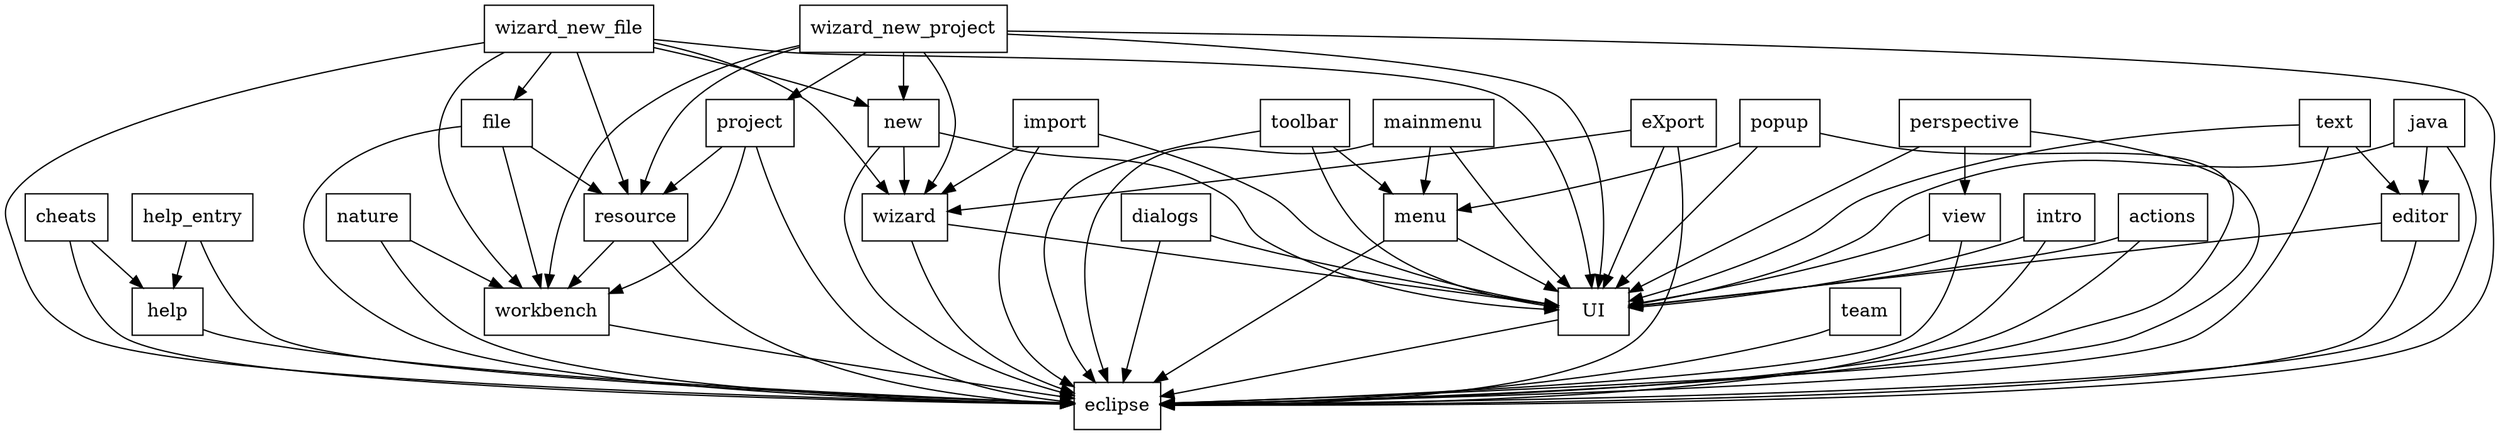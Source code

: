 digraph{
graph [rankdir=TB];
node [shape=box];
edge [arrowhead=normal];
0[label="toolbar",]
1[label="wizard",]
2[label="wizard_new_file",]
3[label="eclipse",]
4[label="cheats",]
5[label="help",]
6[label="wizard_new_project",]
7[label="nature",]
8[label="mainmenu",]
9[label="popup",]
10[label="file",]
11[label="import",]
12[label="perspective",]
13[label="workbench",]
14[label="dialogs",]
15[label="text",]
16[label="menu",]
17[label="UI",]
18[label="resource",]
19[label="team",]
20[label="intro",]
21[label="project",]
22[label="new",]
23[label="help_entry",]
24[label="editor",]
25[label="eXport",]
26[label="java",]
27[label="view",]
28[label="actions",]
0->3[label="",]
0->16[label="",]
0->17[label="",]
1->3[label="",]
1->17[label="",]
2->1[label="",]
2->3[label="",]
2->10[label="",]
2->13[label="",]
2->17[label="",]
2->18[label="",]
2->22[label="",]
4->3[label="",]
4->5[label="",]
5->3[label="",]
6->1[label="",]
6->3[label="",]
6->13[label="",]
6->17[label="",]
6->18[label="",]
6->21[label="",]
6->22[label="",]
7->3[label="",]
7->13[label="",]
8->3[label="",]
8->16[label="",]
8->17[label="",]
9->3[label="",]
9->16[label="",]
9->17[label="",]
10->3[label="",]
10->13[label="",]
10->18[label="",]
11->1[label="",]
11->3[label="",]
11->17[label="",]
12->3[label="",]
12->17[label="",]
12->27[label="",]
13->3[label="",]
14->3[label="",]
14->17[label="",]
15->3[label="",]
15->17[label="",]
15->24[label="",]
16->3[label="",]
16->17[label="",]
17->3[label="",]
18->3[label="",]
18->13[label="",]
19->3[label="",]
20->3[label="",]
20->17[label="",]
21->3[label="",]
21->13[label="",]
21->18[label="",]
22->1[label="",]
22->3[label="",]
22->17[label="",]
23->3[label="",]
23->5[label="",]
24->3[label="",]
24->17[label="",]
25->1[label="",]
25->3[label="",]
25->17[label="",]
26->3[label="",]
26->17[label="",]
26->24[label="",]
27->3[label="",]
27->17[label="",]
28->3[label="",]
28->17[label="",]
}
